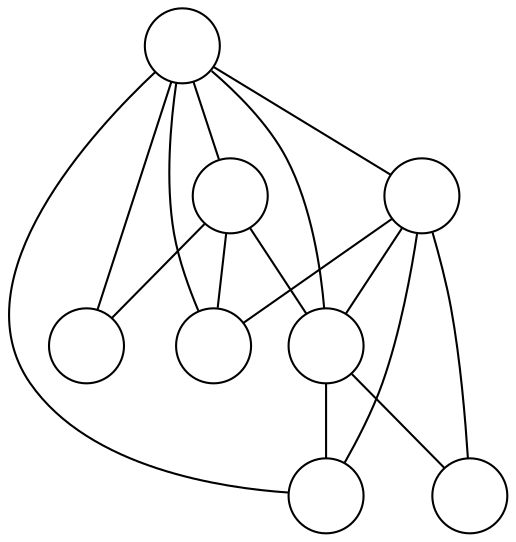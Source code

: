 graph G {
  node[label="", shape=circle]
  0;
  1;
  2;
  3;
  4;
  5;
  6;
  7;
  4 -- 0;
  4 -- 1;
  5 -- 2;
  5 -- 3;
  5 -- 4;
  6 -- 0;
  6 -- 1;
  6 -- 2;
  6 -- 4;
  7 -- 0;
  7 -- 2;
  7 -- 3;
  7 -- 4;
  7 -- 5;
  7 -- 6;
}
